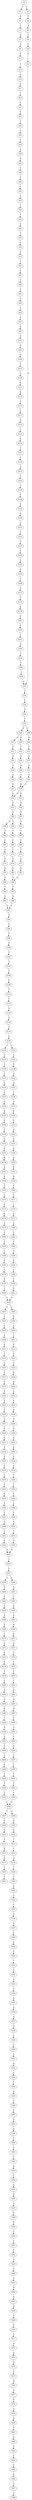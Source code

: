 strict digraph  {
	S0 -> S1 [ label = C ];
	S0 -> S2 [ label = T ];
	S1 -> S3 [ label = A ];
	S2 -> S4 [ label = T ];
	S3 -> S5 [ label = T ];
	S4 -> S6 [ label = A ];
	S5 -> S7 [ label = G ];
	S6 -> S8 [ label = C ];
	S7 -> S9 [ label = A ];
	S8 -> S10 [ label = C ];
	S9 -> S11 [ label = A ];
	S10 -> S12 [ label = G ];
	S11 -> S13 [ label = C ];
	S12 -> S14 [ label = G ];
	S13 -> S15 [ label = T ];
	S14 -> S16 [ label = A ];
	S15 -> S17 [ label = C ];
	S16 -> S18 [ label = C ];
	S17 -> S19 [ label = T ];
	S18 -> S20 [ label = C ];
	S19 -> S21 [ label = C ];
	S20 -> S22 [ label = T ];
	S21 -> S23 [ label = T ];
	S22 -> S24 [ label = A ];
	S22 -> S25 [ label = G ];
	S23 -> S26 [ label = A ];
	S24 -> S27 [ label = G ];
	S24 -> S28 [ label = A ];
	S25 -> S29 [ label = A ];
	S26 -> S30 [ label = C ];
	S27 -> S31 [ label = C ];
	S28 -> S32 [ label = C ];
	S29 -> S33 [ label = C ];
	S30 -> S34 [ label = T ];
	S31 -> S35 [ label = A ];
	S32 -> S36 [ label = A ];
	S33 -> S37 [ label = A ];
	S34 -> S38 [ label = A ];
	S35 -> S39 [ label = G ];
	S36 -> S40 [ label = G ];
	S37 -> S41 [ label = G ];
	S38 -> S42 [ label = C ];
	S39 -> S43 [ label = A ];
	S40 -> S44 [ label = A ];
	S41 -> S45 [ label = A ];
	S42 -> S46 [ label = C ];
	S43 -> S47 [ label = A ];
	S44 -> S48 [ label = A ];
	S45 -> S48 [ label = A ];
	S46 -> S49 [ label = G ];
	S47 -> S50 [ label = G ];
	S48 -> S50 [ label = G ];
	S48 -> S51 [ label = A ];
	S49 -> S52 [ label = T ];
	S50 -> S53 [ label = G ];
	S51 -> S54 [ label = G ];
	S52 -> S55 [ label = G ];
	S53 -> S56 [ label = G ];
	S54 -> S57 [ label = G ];
	S55 -> S58 [ label = T ];
	S56 -> S59 [ label = G ];
	S56 -> S60 [ label = T ];
	S57 -> S61 [ label = A ];
	S58 -> S62 [ label = T ];
	S59 -> S63 [ label = T ];
	S60 -> S64 [ label = T ];
	S61 -> S65 [ label = T ];
	S62 -> S66 [ label = G ];
	S63 -> S67 [ label = C ];
	S64 -> S68 [ label = C ];
	S65 -> S69 [ label = C ];
	S66 -> S70 [ label = C ];
	S67 -> S71 [ label = A ];
	S68 -> S72 [ label = T ];
	S69 -> S73 [ label = T ];
	S70 -> S74 [ label = T ];
	S71 -> S75 [ label = G ];
	S72 -> S76 [ label = G ];
	S73 -> S77 [ label = G ];
	S74 -> S78 [ label = G ];
	S75 -> S79 [ label = G ];
	S76 -> S80 [ label = G ];
	S77 -> S81 [ label = G ];
	S78 -> S82 [ label = T ];
	S79 -> S83 [ label = G ];
	S80 -> S84 [ label = G ];
	S81 -> S84 [ label = G ];
	S82 -> S85 [ label = T ];
	S83 -> S86 [ label = T ];
	S84 -> S87 [ label = T ];
	S85 -> S88 [ label = C ];
	S86 -> S89 [ label = A ];
	S87 -> S90 [ label = A ];
	S88 -> S91 [ label = G ];
	S89 -> S92 [ label = G ];
	S90 -> S92 [ label = G ];
	S91 -> S93 [ label = T ];
	S92 -> S94 [ label = A ];
	S93 -> S95 [ label = A ];
	S94 -> S96 [ label = G ];
	S95 -> S97 [ label = A ];
	S96 -> S98 [ label = T ];
	S97 -> S99 [ label = C ];
	S98 -> S100 [ label = A ];
	S99 -> S101 [ label = C ];
	S100 -> S102 [ label = G ];
	S101 -> S103 [ label = G ];
	S102 -> S104 [ label = T ];
	S103 -> S105 [ label = G ];
	S104 -> S106 [ label = C ];
	S105 -> S107 [ label = T ];
	S106 -> S108 [ label = G ];
	S107 -> S109 [ label = G ];
	S108 -> S110 [ label = T ];
	S109 -> S111 [ label = A ];
	S110 -> S112 [ label = T ];
	S111 -> S113 [ label = G ];
	S112 -> S114 [ label = A ];
	S113 -> S115 [ label = C ];
	S114 -> S116 [ label = G ];
	S115 -> S117 [ label = C ];
	S116 -> S118 [ label = T ];
	S117 -> S119 [ label = G ];
	S118 -> S120 [ label = A ];
	S119 -> S121 [ label = C ];
	S120 -> S122 [ label = C ];
	S120 -> S123 [ label = T ];
	S121 -> S124 [ label = G ];
	S122 -> S125 [ label = G ];
	S123 -> S126 [ label = G ];
	S124 -> S127 [ label = C ];
	S125 -> S128 [ label = T ];
	S126 -> S129 [ label = T ];
	S127 -> S130 [ label = C ];
	S128 -> S131 [ label = G ];
	S129 -> S132 [ label = A ];
	S130 -> S133 [ label = A ];
	S131 -> S134 [ label = G ];
	S132 -> S135 [ label = G ];
	S133 -> S136 [ label = T ];
	S134 -> S137 [ label = A ];
	S135 -> S138 [ label = C ];
	S136 -> S139 [ label = C ];
	S137 -> S140 [ label = C ];
	S138 -> S141 [ label = A ];
	S139 -> S142 [ label = T ];
	S140 -> S143 [ label = G ];
	S141 -> S144 [ label = G ];
	S142 -> S145 [ label = A ];
	S143 -> S146 [ label = G ];
	S144 -> S147 [ label = G ];
	S145 -> S148 [ label = C ];
	S146 -> S149 [ label = C ];
	S147 -> S150 [ label = T ];
	S148 -> S151 [ label = A ];
	S149 -> S152 [ label = G ];
	S150 -> S153 [ label = A ];
	S151 -> S154 [ label = T ];
	S152 -> S155 [ label = G ];
	S153 -> S156 [ label = A ];
	S154 -> S157 [ label = C ];
	S155 -> S158 [ label = A ];
	S156 -> S159 [ label = G ];
	S157 -> S160 [ label = C ];
	S158 -> S161 [ label = A ];
	S159 -> S162 [ label = A ];
	S160 -> S163 [ label = G ];
	S161 -> S164 [ label = A ];
	S162 -> S165 [ label = A ];
	S163 -> S166 [ label = G ];
	S164 -> S167 [ label = G ];
	S165 -> S168 [ label = C ];
	S166 -> S169 [ label = T ];
	S167 -> S170 [ label = A ];
	S168 -> S171 [ label = C ];
	S169 -> S172 [ label = G ];
	S170 -> S173 [ label = G ];
	S171 -> S174 [ label = T ];
	S172 -> S175 [ label = G ];
	S173 -> S176 [ label = G ];
	S174 -> S177 [ label = G ];
	S175 -> S178 [ label = C ];
	S176 -> S179 [ label = T ];
	S177 -> S180 [ label = T ];
	S178 -> S181 [ label = G ];
	S179 -> S182 [ label = C ];
	S180 -> S183 [ label = C ];
	S181 -> S184 [ label = C ];
	S182 -> S185 [ label = G ];
	S183 -> S186 [ label = T ];
	S184 -> S187 [ label = T ];
	S185 -> S188 [ label = C ];
	S186 -> S189 [ label = C ];
	S187 -> S190 [ label = A ];
	S188 -> S191 [ label = G ];
	S189 -> S192 [ label = G ];
	S190 -> S193 [ label = C ];
	S191 -> S194 [ label = C ];
	S192 -> S195 [ label = C ];
	S193 -> S196 [ label = C ];
	S194 -> S197 [ label = T ];
	S195 -> S198 [ label = T ];
	S196 -> S199 [ label = G ];
	S197 -> S200 [ label = T ];
	S198 -> S201 [ label = T ];
	S199 -> S14 [ label = G ];
	S200 -> S202 [ label = G ];
	S201 -> S202 [ label = G ];
	S202 -> S203 [ label = G ];
	S202 -> S204 [ label = C ];
	S203 -> S205 [ label = A ];
	S204 -> S206 [ label = G ];
	S205 -> S207 [ label = C ];
	S206 -> S208 [ label = G ];
	S207 -> S209 [ label = T ];
	S208 -> S210 [ label = T ];
	S209 -> S211 [ label = G ];
	S210 -> S212 [ label = G ];
	S211 -> S213 [ label = C ];
	S212 -> S214 [ label = T ];
	S213 -> S215 [ label = G ];
	S214 -> S216 [ label = G ];
	S215 -> S217 [ label = G ];
	S216 -> S218 [ label = G ];
	S217 -> S219 [ label = G ];
	S218 -> S220 [ label = A ];
	S219 -> S221 [ label = A ];
	S220 -> S222 [ label = A ];
	S221 -> S223 [ label = C ];
	S222 -> S224 [ label = A ];
	S223 -> S225 [ label = G ];
	S224 -> S226 [ label = G ];
	S225 -> S227 [ label = A ];
	S226 -> S228 [ label = G ];
	S227 -> S229 [ label = A ];
	S228 -> S230 [ label = A ];
	S229 -> S231 [ label = G ];
	S230 -> S232 [ label = A ];
	S231 -> S233 [ label = A ];
	S232 -> S234 [ label = A ];
	S233 -> S235 [ label = C ];
	S234 -> S236 [ label = C ];
	S235 -> S237 [ label = C ];
	S236 -> S238 [ label = C ];
	S237 -> S239 [ label = T ];
	S238 -> S240 [ label = T ];
	S239 -> S241 [ label = T ];
	S240 -> S242 [ label = T ];
	S241 -> S243 [ label = C ];
	S242 -> S244 [ label = T ];
	S243 -> S245 [ label = C ];
	S244 -> S246 [ label = C ];
	S245 -> S247 [ label = C ];
	S246 -> S248 [ label = C ];
	S247 -> S249 [ label = G ];
	S248 -> S250 [ label = G ];
	S249 -> S251 [ label = T ];
	S250 -> S252 [ label = T ];
	S251 -> S253 [ label = A ];
	S252 -> S254 [ label = A ];
	S253 -> S255 [ label = G ];
	S254 -> S255 [ label = G ];
	S255 -> S256 [ label = T ];
	S256 -> S257 [ label = C ];
	S257 -> S258 [ label = G ];
	S257 -> S259 [ label = C ];
	S258 -> S260 [ label = G ];
	S259 -> S261 [ label = A ];
	S260 -> S262 [ label = C ];
	S261 -> S263 [ label = C ];
	S262 -> S264 [ label = G ];
	S263 -> S265 [ label = G ];
	S264 -> S266 [ label = A ];
	S265 -> S267 [ label = A ];
	S266 -> S268 [ label = C ];
	S267 -> S269 [ label = A ];
	S268 -> S270 [ label = C ];
	S269 -> S271 [ label = G ];
	S270 -> S272 [ label = G ];
	S271 -> S273 [ label = A ];
	S272 -> S274 [ label = C ];
	S273 -> S275 [ label = C ];
	S274 -> S276 [ label = T ];
	S275 -> S277 [ label = T ];
	S276 -> S278 [ label = T ];
	S277 -> S279 [ label = T ];
	S278 -> S280 [ label = C ];
	S279 -> S281 [ label = C ];
	S280 -> S282 [ label = A ];
	S281 -> S283 [ label = G ];
	S282 -> S284 [ label = A ];
	S283 -> S285 [ label = A ];
	S284 -> S286 [ label = A ];
	S285 -> S287 [ label = A ];
	S286 -> S288 [ label = T ];
	S287 -> S289 [ label = T ];
	S288 -> S290 [ label = A ];
	S289 -> S291 [ label = A ];
	S290 -> S292 [ label = G ];
	S291 -> S293 [ label = C ];
	S292 -> S294 [ label = C ];
	S293 -> S295 [ label = G ];
	S294 -> S296 [ label = C ];
	S295 -> S297 [ label = C ];
	S296 -> S298 [ label = C ];
	S297 -> S299 [ label = C ];
	S298 -> S300 [ label = T ];
	S299 -> S301 [ label = T ];
	S300 -> S302 [ label = T ];
	S301 -> S303 [ label = T ];
	S302 -> S304 [ label = C ];
	S303 -> S305 [ label = C ];
	S304 -> S306 [ label = C ];
	S305 -> S306 [ label = C ];
	S306 -> S307 [ label = T ];
	S306 -> S308 [ label = G ];
	S307 -> S309 [ label = G ];
	S308 -> S310 [ label = G ];
	S309 -> S311 [ label = G ];
	S310 -> S312 [ label = G ];
	S311 -> S313 [ label = C ];
	S312 -> S314 [ label = C ];
	S313 -> S315 [ label = G ];
	S314 -> S316 [ label = T ];
	S315 -> S317 [ label = G ];
	S316 -> S318 [ label = G ];
	S317 -> S319 [ label = T ];
	S318 -> S320 [ label = T ];
	S319 -> S321 [ label = T ];
	S320 -> S322 [ label = C ];
	S322 -> S323 [ label = A ];
	S323 -> S324 [ label = A ];
	S324 -> S325 [ label = C ];
	S325 -> S326 [ label = G ];
	S326 -> S327 [ label = A ];
	S327 -> S328 [ label = C ];
	S328 -> S329 [ label = A ];
	S329 -> S330 [ label = C ];
	S330 -> S331 [ label = T ];
	S331 -> S332 [ label = G ];
	S332 -> S333 [ label = G ];
	S333 -> S334 [ label = T ];
	S334 -> S335 [ label = A ];
	S335 -> S336 [ label = G ];
	S336 -> S337 [ label = A ];
	S337 -> S338 [ label = A ];
	S338 -> S339 [ label = C ];
	S339 -> S340 [ label = C ];
	S340 -> S341 [ label = C ];
	S341 -> S342 [ label = A ];
	S342 -> S343 [ label = G ];
	S343 -> S344 [ label = T ];
	S344 -> S345 [ label = G ];
	S345 -> S346 [ label = T ];
	S346 -> S347 [ label = C ];
	S347 -> S348 [ label = G ];
	S348 -> S349 [ label = G ];
	S349 -> S350 [ label = T ];
	S350 -> S351 [ label = T ];
	S351 -> S352 [ label = T ];
	S352 -> S353 [ label = G ];
	S353 -> S354 [ label = C ];
	S354 -> S355 [ label = A ];
	S355 -> S356 [ label = A ];
	S356 -> S357 [ label = A ];
	S357 -> S358 [ label = C ];
	S358 -> S359 [ label = T ];
	S359 -> S360 [ label = C ];
	S360 -> S361 [ label = C ];
	S361 -> S362 [ label = T ];
	S362 -> S363 [ label = G ];
	S363 -> S364 [ label = G ];
	S364 -> S365 [ label = T ];
	S365 -> S366 [ label = A ];
	S366 -> S367 [ label = A ];
	S367 -> S368 [ label = A ];
	S368 -> S369 [ label = A ];
	S369 -> S370 [ label = A ];
	S370 -> S371 [ label = T ];
	S371 -> S372 [ label = A ];
	S372 -> S373 [ label = G ];
	S373 -> S374 [ label = G ];
	S374 -> S375 [ label = T ];
	S375 -> S376 [ label = A ];
	S376 -> S377 [ label = A ];
	S377 -> S378 [ label = C ];
	S378 -> S379 [ label = G ];
	S379 -> S380 [ label = G ];
	S380 -> S381 [ label = T ];
	S381 -> S382 [ label = A ];
	S382 -> S383 [ label = G ];
	S383 -> S384 [ label = C ];
	S384 -> S385 [ label = C ];
	S385 -> S386 [ label = G ];
	S386 -> S387 [ label = T ];
	S387 -> S388 [ label = T ];
}
